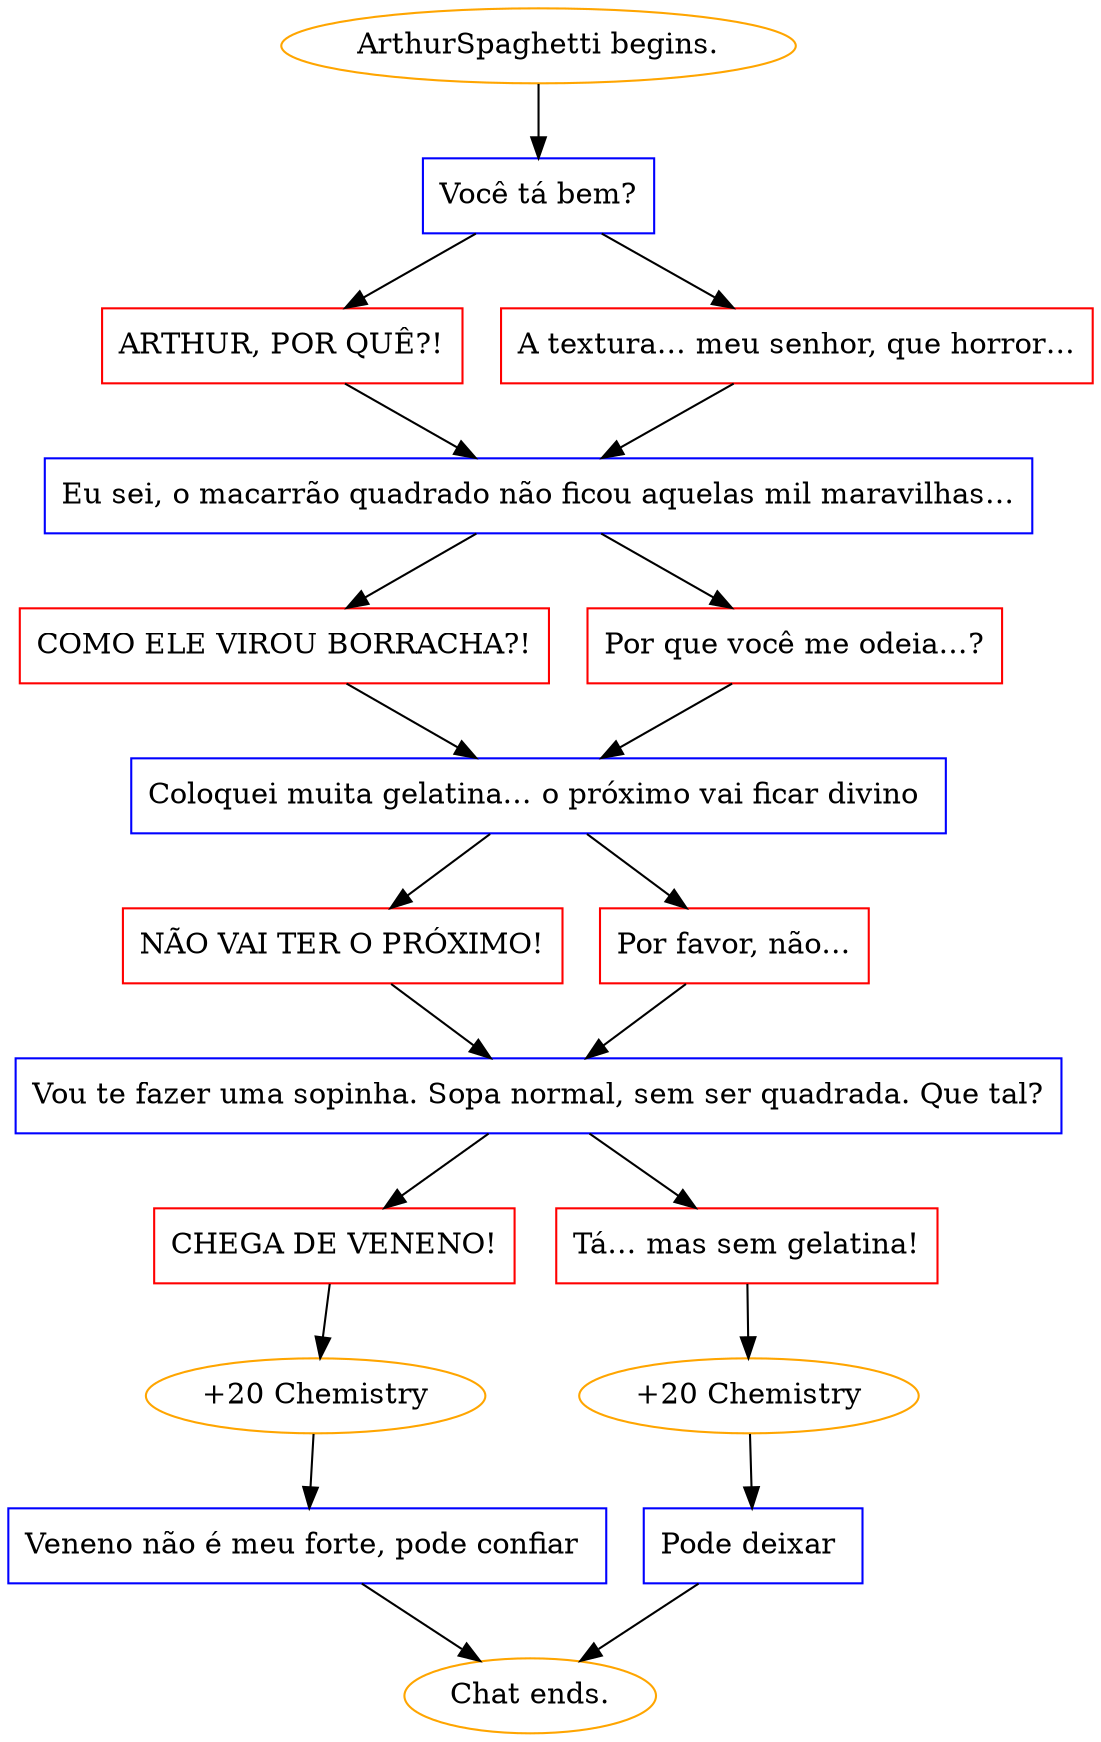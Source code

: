 digraph {
	"ArthurSpaghetti begins." [color=orange];
		"ArthurSpaghetti begins." -> j1998974104;
	j1998974104 [label="Você tá bem?",shape=box,color=blue];
		j1998974104 -> j1535231237;
		j1998974104 -> j1059535349;
	j1535231237 [label="ARTHUR, POR QUÊ?!",shape=box,color=red];
		j1535231237 -> j3795778636;
	j1059535349 [label="A textura… meu senhor, que horror…",shape=box,color=red];
		j1059535349 -> j3795778636;
	j3795778636 [label="Eu sei, o macarrão quadrado não ficou aquelas mil maravilhas…",shape=box,color=blue];
		j3795778636 -> j1496889527;
		j3795778636 -> j1787600021;
	j1496889527 [label="COMO ELE VIROU BORRACHA?!",shape=box,color=red];
		j1496889527 -> j2502344144;
	j1787600021 [label="Por que você me odeia…?",shape=box,color=red];
		j1787600021 -> j2502344144;
	j2502344144 [label="Coloquei muita gelatina… o próximo vai ficar divino ",shape=box,color=blue];
		j2502344144 -> j1005902531;
		j2502344144 -> j1703794908;
	j1005902531 [label="NÃO VAI TER O PRÓXIMO!",shape=box,color=red];
		j1005902531 -> j3872391236;
	j1703794908 [label="Por favor, não…",shape=box,color=red];
		j1703794908 -> j3872391236;
	j3872391236 [label="Vou te fazer uma sopinha. Sopa normal, sem ser quadrada. Que tal?",shape=box,color=blue];
		j3872391236 -> j3789478835;
		j3872391236 -> j582086411;
	j3789478835 [label="CHEGA DE VENENO!",shape=box,color=red];
		j3789478835 -> j1611917260;
	j582086411 [label="Tá… mas sem gelatina!",shape=box,color=red];
		j582086411 -> j2552235826;
	j1611917260 [label="+20 Chemistry",color=orange];
		j1611917260 -> j1631403890;
	j2552235826 [label="+20 Chemistry",color=orange];
		j2552235826 -> j3716155551;
	j1631403890 [label="Veneno não é meu forte, pode confiar ",shape=box,color=blue];
		j1631403890 -> "Chat ends.";
	j3716155551 [label="Pode deixar ",shape=box,color=blue];
		j3716155551 -> "Chat ends.";
	"Chat ends." [color=orange];
}